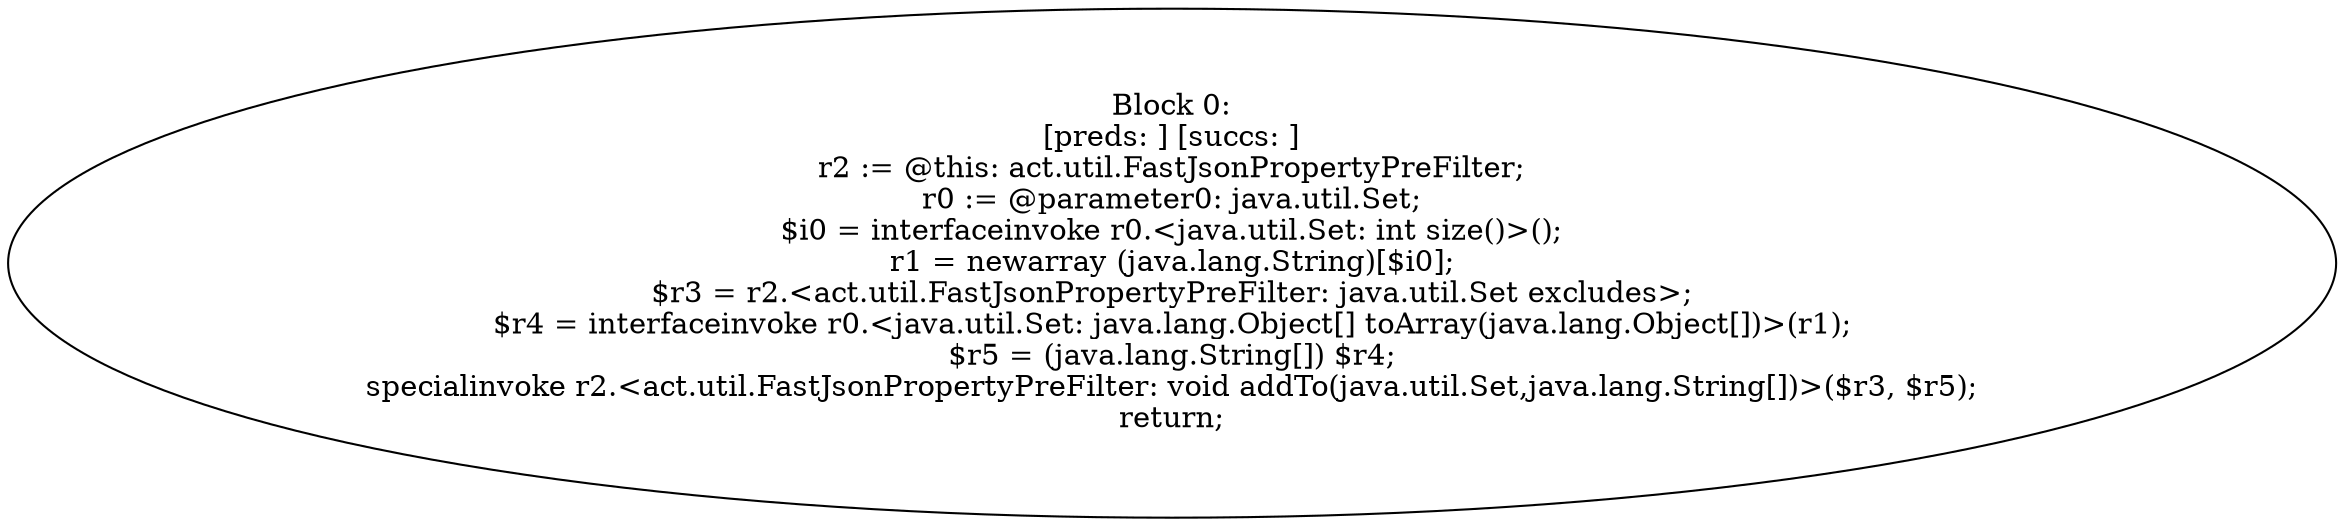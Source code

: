digraph "unitGraph" {
    "Block 0:
[preds: ] [succs: ]
r2 := @this: act.util.FastJsonPropertyPreFilter;
r0 := @parameter0: java.util.Set;
$i0 = interfaceinvoke r0.<java.util.Set: int size()>();
r1 = newarray (java.lang.String)[$i0];
$r3 = r2.<act.util.FastJsonPropertyPreFilter: java.util.Set excludes>;
$r4 = interfaceinvoke r0.<java.util.Set: java.lang.Object[] toArray(java.lang.Object[])>(r1);
$r5 = (java.lang.String[]) $r4;
specialinvoke r2.<act.util.FastJsonPropertyPreFilter: void addTo(java.util.Set,java.lang.String[])>($r3, $r5);
return;
"
}
